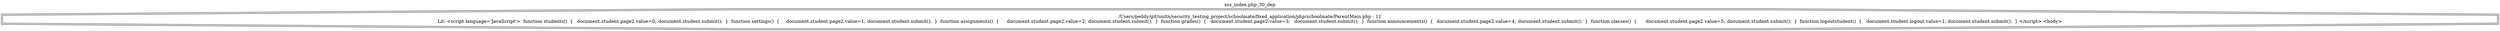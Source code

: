 digraph cfg {
  label="xss_index.php_30_dep";
  labelloc=t;
  n1 [shape=doubleoctagon, label="/Users/peddy/git/unitn/security_testing_project/schoolmate/fixed_application/php/schoolmate/ParentMain.php : 11\nLit: <script language='JavaScript'>  function students()  {	document.student.page2.value=0;	document.student.submit();  }  function settings()  {	document.student.page2.value=1;	document.student.submit();  }  function assignments()  {	document.student.page2.value=2;	document.student.submit();  }  function grades()  {   document.student.page2.value=3;   document.student.submit();  }  function announcements()  {	document.student.page2.value=4;	document.student.submit();  }  function classes()  {	document.student.page2.value=5;	document.student.submit();  }  function logoutstudent()  {	document.student.logout.value=1;	document.student.submit();  } </script> <body>\n"];
}
